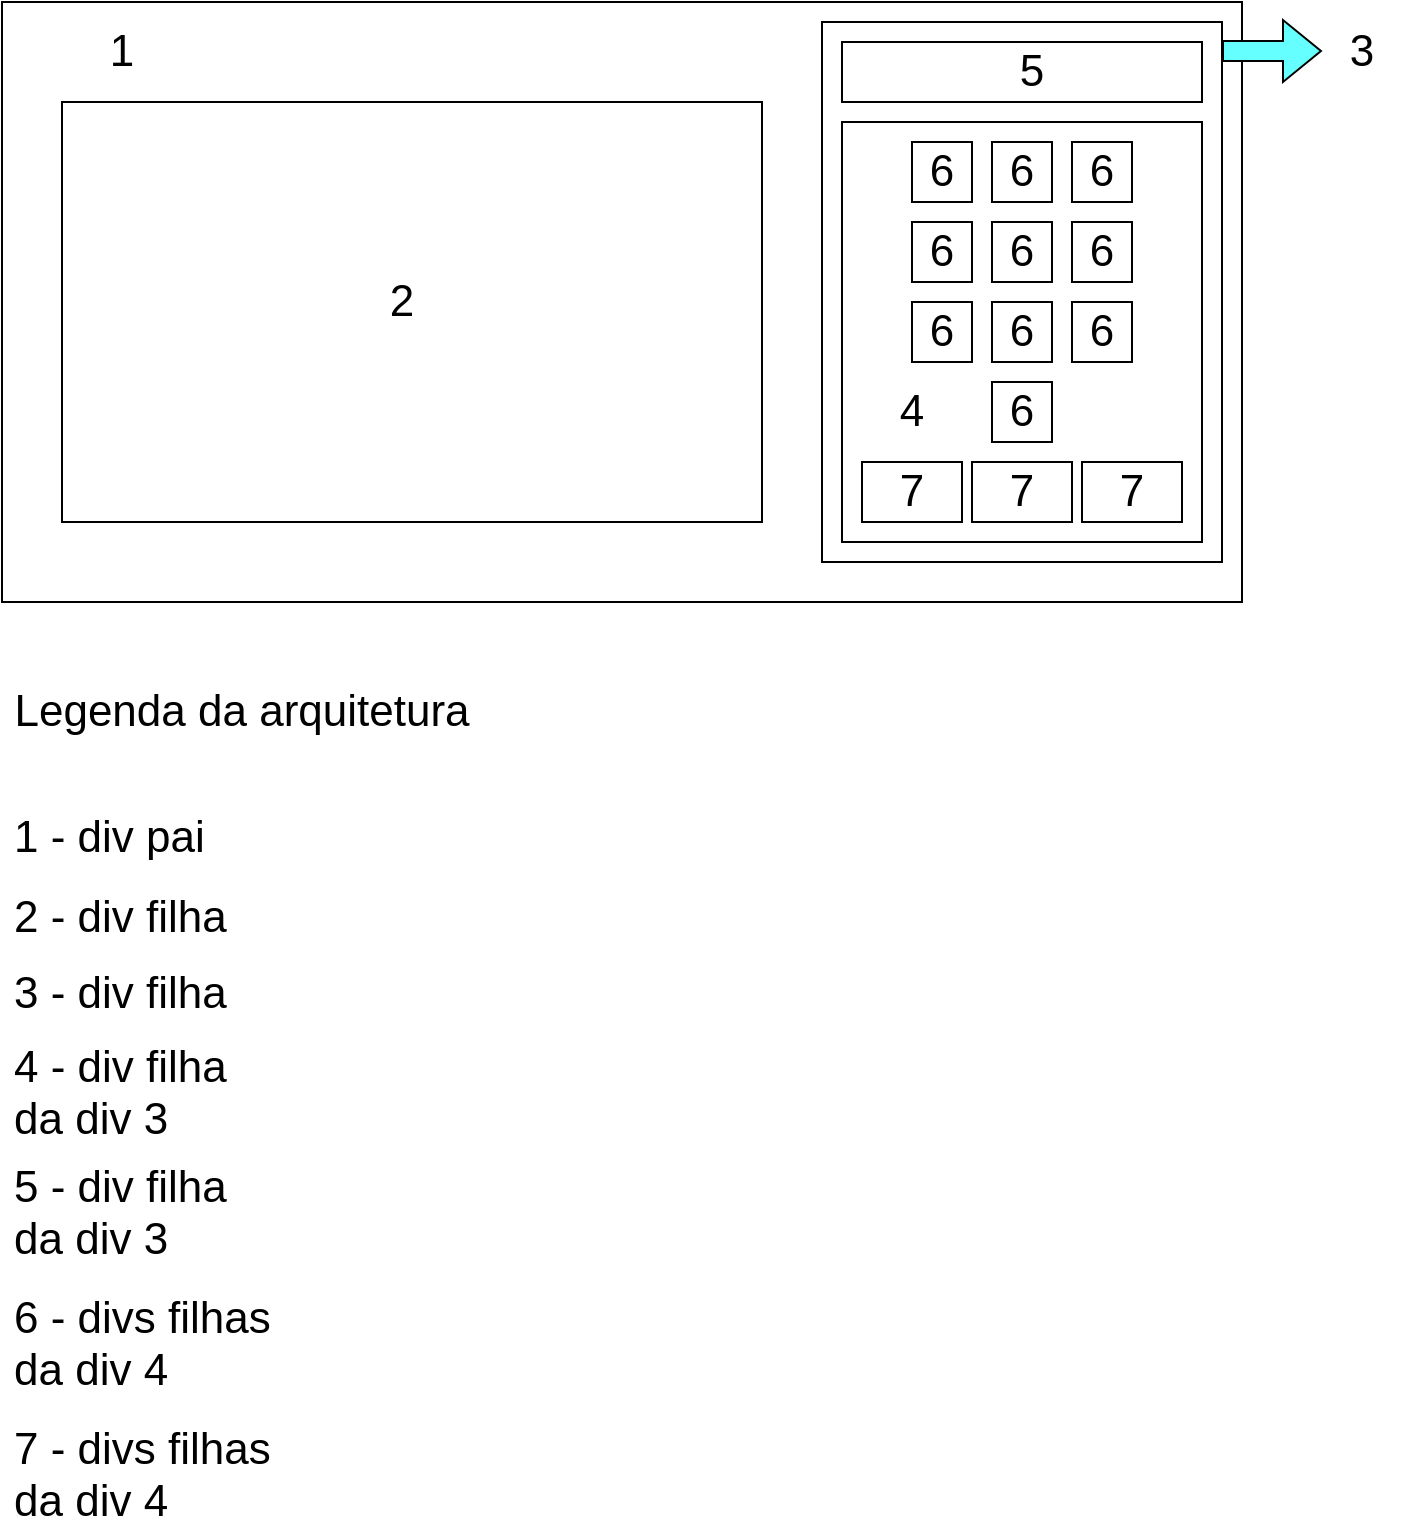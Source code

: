 <mxfile version="16.6.4" type="device"><diagram id="apxM2aaapPGREH7ZW-AI" name="Page-1"><mxGraphModel dx="1014" dy="567" grid="1" gridSize="10" guides="1" tooltips="1" connect="1" arrows="1" fold="1" page="1" pageScale="1" pageWidth="827" pageHeight="1169" math="0" shadow="0"><root><mxCell id="0"/><mxCell id="1" parent="0"/><mxCell id="CXbFYnp5GiDujVIiLOQF-2" value="" style="rounded=0;whiteSpace=wrap;html=1;" vertex="1" parent="1"><mxGeometry x="110" y="60" width="620" height="300" as="geometry"/></mxCell><mxCell id="CXbFYnp5GiDujVIiLOQF-3" value="" style="rounded=0;whiteSpace=wrap;html=1;" vertex="1" parent="1"><mxGeometry x="140" y="110" width="350" height="210" as="geometry"/></mxCell><mxCell id="CXbFYnp5GiDujVIiLOQF-4" value="" style="rounded=0;whiteSpace=wrap;html=1;" vertex="1" parent="1"><mxGeometry x="520" y="70" width="200" height="270" as="geometry"/></mxCell><mxCell id="CXbFYnp5GiDujVIiLOQF-5" value="" style="rounded=0;whiteSpace=wrap;html=1;" vertex="1" parent="1"><mxGeometry x="530" y="80" width="180" height="30" as="geometry"/></mxCell><mxCell id="CXbFYnp5GiDujVIiLOQF-6" value="" style="whiteSpace=wrap;html=1;aspect=fixed;" vertex="1" parent="1"><mxGeometry x="560" y="160" width="30" height="30" as="geometry"/></mxCell><mxCell id="CXbFYnp5GiDujVIiLOQF-9" value="" style="rounded=0;whiteSpace=wrap;html=1;" vertex="1" parent="1"><mxGeometry x="530" y="120" width="180" height="210" as="geometry"/></mxCell><mxCell id="CXbFYnp5GiDujVIiLOQF-19" value="" style="whiteSpace=wrap;html=1;aspect=fixed;" vertex="1" parent="1"><mxGeometry x="565" y="210" width="30" height="30" as="geometry"/></mxCell><mxCell id="CXbFYnp5GiDujVIiLOQF-20" value="" style="whiteSpace=wrap;html=1;aspect=fixed;" vertex="1" parent="1"><mxGeometry x="605" y="210" width="30" height="30" as="geometry"/></mxCell><mxCell id="CXbFYnp5GiDujVIiLOQF-21" value="" style="whiteSpace=wrap;html=1;aspect=fixed;" vertex="1" parent="1"><mxGeometry x="645" y="210" width="30" height="30" as="geometry"/></mxCell><mxCell id="CXbFYnp5GiDujVIiLOQF-22" value="" style="rounded=0;whiteSpace=wrap;html=1;" vertex="1" parent="1"><mxGeometry x="540" y="290" width="50" height="30" as="geometry"/></mxCell><mxCell id="CXbFYnp5GiDujVIiLOQF-23" value="" style="rounded=0;whiteSpace=wrap;html=1;" vertex="1" parent="1"><mxGeometry x="595" y="290" width="50" height="30" as="geometry"/></mxCell><mxCell id="CXbFYnp5GiDujVIiLOQF-24" value="" style="rounded=0;whiteSpace=wrap;html=1;" vertex="1" parent="1"><mxGeometry x="650" y="290" width="50" height="30" as="geometry"/></mxCell><mxCell id="CXbFYnp5GiDujVIiLOQF-25" value="" style="whiteSpace=wrap;html=1;aspect=fixed;" vertex="1" parent="1"><mxGeometry x="565" y="130" width="30" height="30" as="geometry"/></mxCell><mxCell id="CXbFYnp5GiDujVIiLOQF-26" value="" style="whiteSpace=wrap;html=1;aspect=fixed;" vertex="1" parent="1"><mxGeometry x="605" y="130" width="30" height="30" as="geometry"/></mxCell><mxCell id="CXbFYnp5GiDujVIiLOQF-27" value="" style="whiteSpace=wrap;html=1;aspect=fixed;" vertex="1" parent="1"><mxGeometry x="645" y="130" width="30" height="30" as="geometry"/></mxCell><mxCell id="CXbFYnp5GiDujVIiLOQF-28" value="" style="whiteSpace=wrap;html=1;aspect=fixed;" vertex="1" parent="1"><mxGeometry x="645" y="170" width="30" height="30" as="geometry"/></mxCell><mxCell id="CXbFYnp5GiDujVIiLOQF-29" value="" style="whiteSpace=wrap;html=1;aspect=fixed;" vertex="1" parent="1"><mxGeometry x="605" y="170" width="30" height="30" as="geometry"/></mxCell><mxCell id="CXbFYnp5GiDujVIiLOQF-30" value="" style="whiteSpace=wrap;html=1;aspect=fixed;" vertex="1" parent="1"><mxGeometry x="565" y="170" width="30" height="30" as="geometry"/></mxCell><mxCell id="CXbFYnp5GiDujVIiLOQF-38" value="" style="whiteSpace=wrap;html=1;aspect=fixed;" vertex="1" parent="1"><mxGeometry x="605" y="250" width="30" height="30" as="geometry"/></mxCell><mxCell id="CXbFYnp5GiDujVIiLOQF-40" value="&lt;font style=&quot;font-size: 22px&quot;&gt;1&lt;/font&gt;" style="text;html=1;strokeColor=none;fillColor=none;align=center;verticalAlign=middle;whiteSpace=wrap;rounded=0;" vertex="1" parent="1"><mxGeometry x="140" y="70" width="60" height="30" as="geometry"/></mxCell><mxCell id="CXbFYnp5GiDujVIiLOQF-41" value="&lt;span style=&quot;font-size: 22px&quot;&gt;2&lt;/span&gt;" style="text;html=1;strokeColor=none;fillColor=none;align=center;verticalAlign=middle;whiteSpace=wrap;rounded=0;" vertex="1" parent="1"><mxGeometry x="280" y="195" width="60" height="30" as="geometry"/></mxCell><mxCell id="CXbFYnp5GiDujVIiLOQF-43" value="" style="shape=flexArrow;endArrow=classic;html=1;rounded=0;fontSize=22;fillColor=#66FFFF;" edge="1" parent="1"><mxGeometry width="50" height="50" relative="1" as="geometry"><mxPoint x="720" y="84.5" as="sourcePoint"/><mxPoint x="770" y="84.5" as="targetPoint"/></mxGeometry></mxCell><mxCell id="CXbFYnp5GiDujVIiLOQF-44" value="&lt;span style=&quot;font-size: 22px&quot;&gt;3&lt;/span&gt;" style="text;html=1;strokeColor=none;fillColor=none;align=center;verticalAlign=middle;whiteSpace=wrap;rounded=0;" vertex="1" parent="1"><mxGeometry x="760" y="70" width="60" height="30" as="geometry"/></mxCell><mxCell id="CXbFYnp5GiDujVIiLOQF-45" value="&lt;span style=&quot;font-size: 22px&quot;&gt;5&lt;/span&gt;" style="text;html=1;strokeColor=none;fillColor=none;align=center;verticalAlign=middle;whiteSpace=wrap;rounded=0;" vertex="1" parent="1"><mxGeometry x="595" y="80" width="60" height="30" as="geometry"/></mxCell><mxCell id="CXbFYnp5GiDujVIiLOQF-46" value="&lt;span style=&quot;font-size: 22px&quot;&gt;4&lt;/span&gt;" style="text;html=1;strokeColor=none;fillColor=none;align=center;verticalAlign=middle;whiteSpace=wrap;rounded=0;" vertex="1" parent="1"><mxGeometry x="535" y="250" width="60" height="30" as="geometry"/></mxCell><mxCell id="CXbFYnp5GiDujVIiLOQF-47" value="&lt;span style=&quot;font-size: 22px&quot;&gt;6&lt;/span&gt;" style="text;html=1;strokeColor=none;fillColor=none;align=center;verticalAlign=middle;whiteSpace=wrap;rounded=0;" vertex="1" parent="1"><mxGeometry x="550" y="130" width="60" height="30" as="geometry"/></mxCell><mxCell id="CXbFYnp5GiDujVIiLOQF-49" value="&lt;span style=&quot;font-size: 22px&quot;&gt;6&lt;/span&gt;" style="text;html=1;strokeColor=none;fillColor=none;align=center;verticalAlign=middle;whiteSpace=wrap;rounded=0;" vertex="1" parent="1"><mxGeometry x="630" y="130" width="60" height="30" as="geometry"/></mxCell><mxCell id="CXbFYnp5GiDujVIiLOQF-50" value="&lt;span style=&quot;font-size: 22px&quot;&gt;6&lt;/span&gt;" style="text;html=1;strokeColor=none;fillColor=none;align=center;verticalAlign=middle;whiteSpace=wrap;rounded=0;" vertex="1" parent="1"><mxGeometry x="590" y="130" width="60" height="30" as="geometry"/></mxCell><mxCell id="CXbFYnp5GiDujVIiLOQF-51" value="&lt;span style=&quot;font-size: 22px&quot;&gt;6&lt;/span&gt;" style="text;html=1;strokeColor=none;fillColor=none;align=center;verticalAlign=middle;whiteSpace=wrap;rounded=0;" vertex="1" parent="1"><mxGeometry x="550" y="170" width="60" height="30" as="geometry"/></mxCell><mxCell id="CXbFYnp5GiDujVIiLOQF-52" value="&lt;span style=&quot;font-size: 22px&quot;&gt;6&lt;/span&gt;" style="text;html=1;strokeColor=none;fillColor=none;align=center;verticalAlign=middle;whiteSpace=wrap;rounded=0;" vertex="1" parent="1"><mxGeometry x="590" y="170" width="60" height="30" as="geometry"/></mxCell><mxCell id="CXbFYnp5GiDujVIiLOQF-53" value="&lt;span style=&quot;font-size: 22px&quot;&gt;6&lt;/span&gt;" style="text;html=1;strokeColor=none;fillColor=none;align=center;verticalAlign=middle;whiteSpace=wrap;rounded=0;" vertex="1" parent="1"><mxGeometry x="630" y="170" width="60" height="30" as="geometry"/></mxCell><mxCell id="CXbFYnp5GiDujVIiLOQF-54" value="&lt;span style=&quot;font-size: 22px&quot;&gt;6&lt;/span&gt;" style="text;html=1;strokeColor=none;fillColor=none;align=center;verticalAlign=middle;whiteSpace=wrap;rounded=0;" vertex="1" parent="1"><mxGeometry x="550" y="210" width="60" height="30" as="geometry"/></mxCell><mxCell id="CXbFYnp5GiDujVIiLOQF-55" value="&lt;span style=&quot;font-size: 22px&quot;&gt;6&lt;/span&gt;" style="text;html=1;strokeColor=none;fillColor=none;align=center;verticalAlign=middle;whiteSpace=wrap;rounded=0;" vertex="1" parent="1"><mxGeometry x="590" y="210" width="60" height="30" as="geometry"/></mxCell><mxCell id="CXbFYnp5GiDujVIiLOQF-56" value="&lt;span style=&quot;font-size: 22px&quot;&gt;6&lt;/span&gt;" style="text;html=1;strokeColor=none;fillColor=none;align=center;verticalAlign=middle;whiteSpace=wrap;rounded=0;" vertex="1" parent="1"><mxGeometry x="630" y="210" width="60" height="30" as="geometry"/></mxCell><mxCell id="CXbFYnp5GiDujVIiLOQF-57" value="&lt;span style=&quot;font-size: 22px&quot;&gt;6&lt;/span&gt;" style="text;html=1;strokeColor=none;fillColor=none;align=center;verticalAlign=middle;whiteSpace=wrap;rounded=0;" vertex="1" parent="1"><mxGeometry x="590" y="250" width="60" height="30" as="geometry"/></mxCell><mxCell id="CXbFYnp5GiDujVIiLOQF-58" value="&lt;span style=&quot;font-size: 22px&quot;&gt;7&lt;/span&gt;" style="text;html=1;strokeColor=none;fillColor=none;align=center;verticalAlign=middle;whiteSpace=wrap;rounded=0;" vertex="1" parent="1"><mxGeometry x="540" y="290" width="50" height="30" as="geometry"/></mxCell><mxCell id="CXbFYnp5GiDujVIiLOQF-59" value="&lt;span style=&quot;font-size: 22px&quot;&gt;7&lt;/span&gt;" style="text;html=1;strokeColor=none;fillColor=none;align=center;verticalAlign=middle;whiteSpace=wrap;rounded=0;" vertex="1" parent="1"><mxGeometry x="595" y="290" width="50" height="30" as="geometry"/></mxCell><mxCell id="CXbFYnp5GiDujVIiLOQF-60" value="&lt;span style=&quot;font-size: 22px&quot;&gt;7&lt;/span&gt;" style="text;html=1;strokeColor=none;fillColor=none;align=center;verticalAlign=middle;whiteSpace=wrap;rounded=0;" vertex="1" parent="1"><mxGeometry x="650" y="290" width="50" height="30" as="geometry"/></mxCell><mxCell id="CXbFYnp5GiDujVIiLOQF-65" value="1 - div pai" style="text;strokeColor=none;fillColor=none;align=left;verticalAlign=middle;spacingLeft=4;spacingRight=4;overflow=hidden;points=[[0,0.5],[1,0.5]];portConstraint=eastwest;rotatable=0;fontSize=22;" vertex="1" parent="1"><mxGeometry x="110" y="460" width="130" height="30" as="geometry"/></mxCell><mxCell id="CXbFYnp5GiDujVIiLOQF-66" value="2 - div filha" style="text;strokeColor=none;fillColor=none;align=left;verticalAlign=middle;spacingLeft=4;spacingRight=4;overflow=hidden;points=[[0,0.5],[1,0.5]];portConstraint=eastwest;rotatable=0;fontSize=22;" vertex="1" parent="1"><mxGeometry x="110" y="500" width="130" height="30" as="geometry"/></mxCell><mxCell id="CXbFYnp5GiDujVIiLOQF-67" value="3 - div filha&#10;4 - div filha da 3&#10;" style="text;strokeColor=none;fillColor=none;align=left;verticalAlign=middle;spacingLeft=4;spacingRight=4;overflow=hidden;points=[[0,0.5],[1,0.5]];portConstraint=eastwest;rotatable=0;fontSize=22;" vertex="1" parent="1"><mxGeometry x="110" y="540" width="130" height="30" as="geometry"/></mxCell><mxCell id="CXbFYnp5GiDujVIiLOQF-68" value="4 - div filha&#10;da div 3" style="text;strokeColor=none;fillColor=none;align=left;verticalAlign=middle;spacingLeft=4;spacingRight=4;overflow=hidden;points=[[0,0.5],[1,0.5]];portConstraint=eastwest;rotatable=0;fontSize=22;" vertex="1" parent="1"><mxGeometry x="110" y="570" width="130" height="65.5" as="geometry"/></mxCell><mxCell id="CXbFYnp5GiDujVIiLOQF-69" value="5 - div filha&#10;da div 3" style="text;strokeColor=none;fillColor=none;align=left;verticalAlign=middle;spacingLeft=4;spacingRight=4;overflow=hidden;points=[[0,0.5],[1,0.5]];portConstraint=eastwest;rotatable=0;fontSize=22;" vertex="1" parent="1"><mxGeometry x="110" y="630" width="130" height="65.5" as="geometry"/></mxCell><mxCell id="CXbFYnp5GiDujVIiLOQF-70" value="6 - divs filhas&#10;da div 4" style="text;strokeColor=none;fillColor=none;align=left;verticalAlign=middle;spacingLeft=4;spacingRight=4;overflow=hidden;points=[[0,0.5],[1,0.5]];portConstraint=eastwest;rotatable=0;fontSize=22;" vertex="1" parent="1"><mxGeometry x="110" y="695.5" width="150" height="65.5" as="geometry"/></mxCell><mxCell id="CXbFYnp5GiDujVIiLOQF-71" value="7 - divs filhas&#10;da div 4" style="text;strokeColor=none;fillColor=none;align=left;verticalAlign=middle;spacingLeft=4;spacingRight=4;overflow=hidden;points=[[0,0.5],[1,0.5]];portConstraint=eastwest;rotatable=0;fontSize=22;" vertex="1" parent="1"><mxGeometry x="110" y="761" width="150" height="65.5" as="geometry"/></mxCell><mxCell id="CXbFYnp5GiDujVIiLOQF-72" value="Legenda da arquitetura" style="text;html=1;strokeColor=none;fillColor=none;align=center;verticalAlign=middle;whiteSpace=wrap;rounded=0;fontSize=22;" vertex="1" parent="1"><mxGeometry x="110" y="400" width="240" height="30" as="geometry"/></mxCell></root></mxGraphModel></diagram></mxfile>